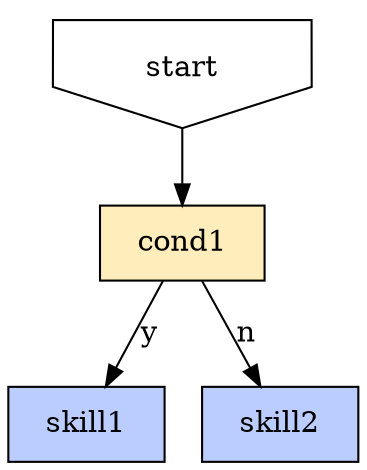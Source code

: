 digraph {
	fixedsize=true;
	concentrate=true;
	node [shape=rect margin="0.25,0.125"];
	start [shape=invhouse];

	node [style=filled fillcolor="#FFEEBB"]; # cond
	cond1 [tooltip="alive?who=team,check?type=buff&kind=self&buff=Effect_MP_DoomEater_N_EW2_21"]; # is team alive and has Effect_MP_DoomEater_N_EW2_21 buff in self

	node [fillcolor="#BBCCFF"];
	skill1 [tooltip="skill?slot=1&target=near"]; # use active 1 to near
	skill2 [tooltip="skill?slot=2&target=random"]; # use active 2 to random

	start -> cond1;

	cond1 -> skill1 [label="y"];
	cond1 -> skill2 [label="n"];
}
